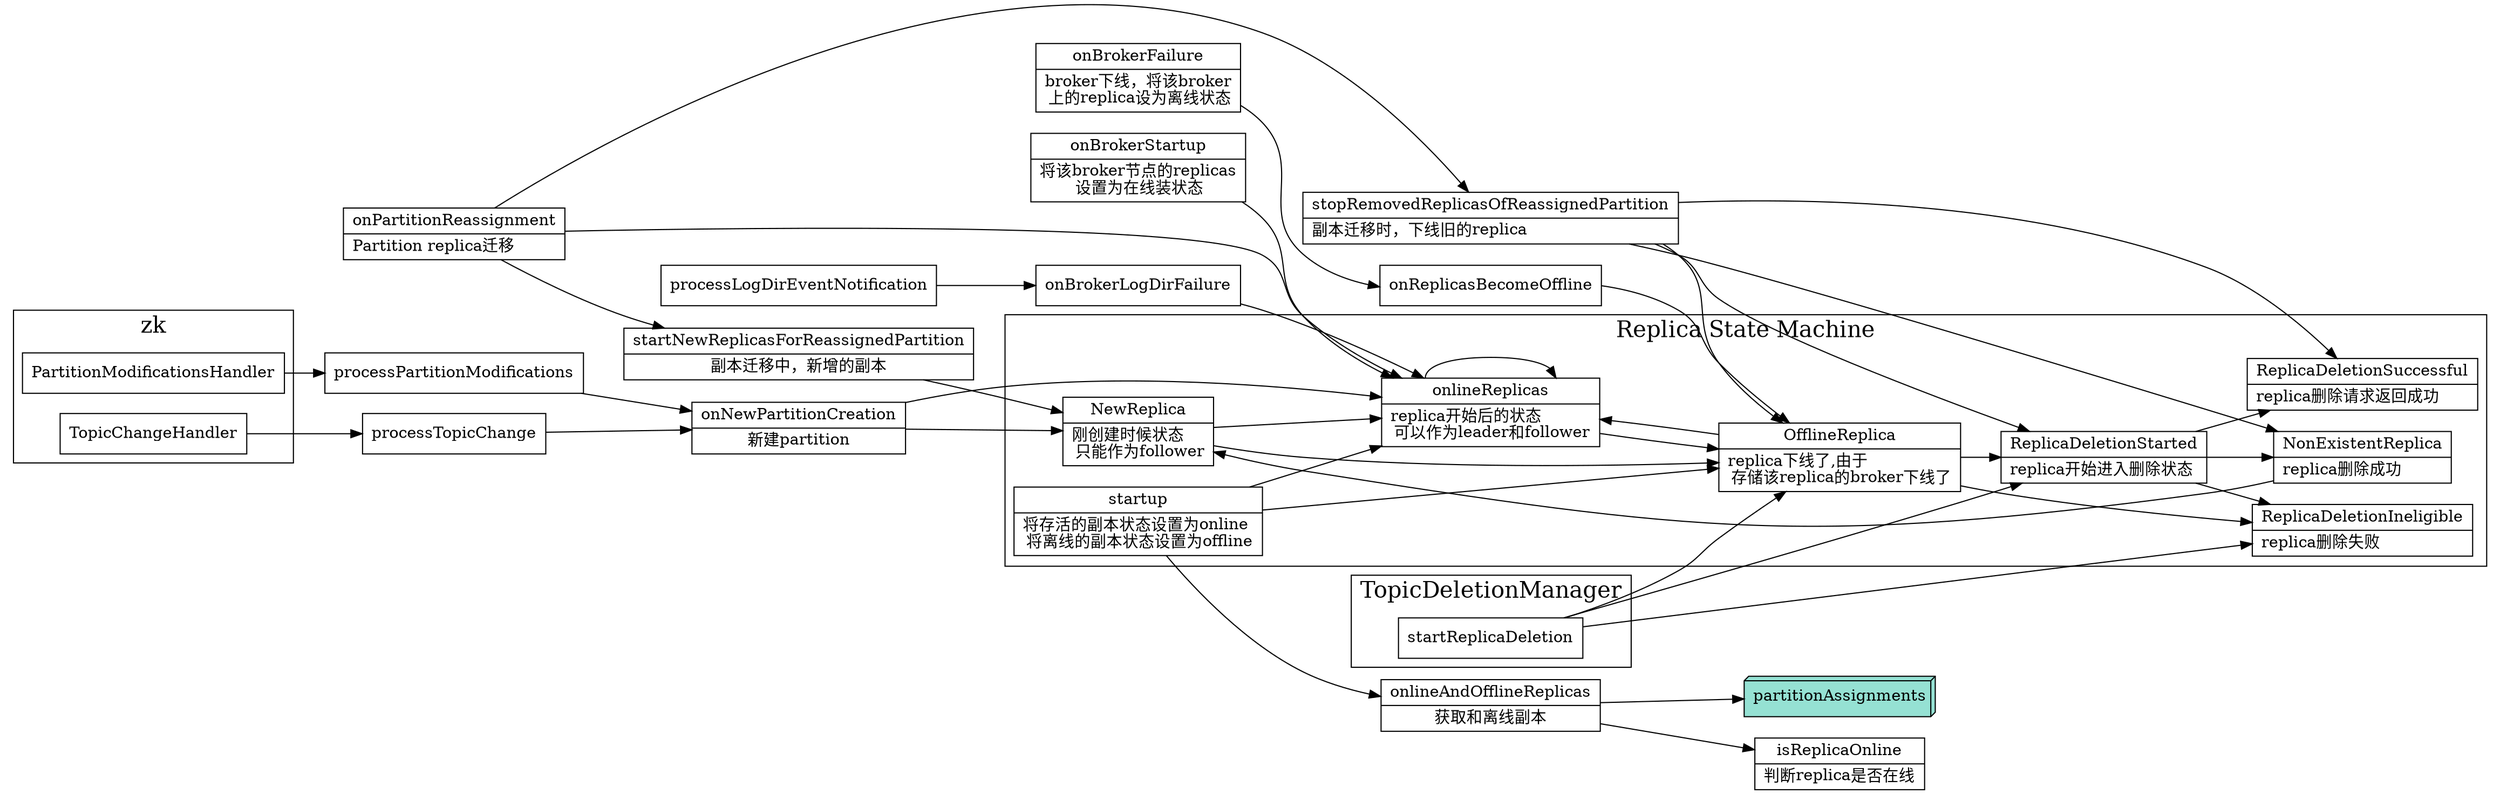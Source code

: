 digraph replica_target_state {
  node[shape=box];
  newrank=true;
  rankdir=LR;

  subgraph cluster_ReplicaState {
    graph[label="Replica State Machine";fontsize=20;];
    NewReplica[shape="record";
      label="{{
        NewReplica|
          刚创建时候状态\l 
          只能作为follower\l
      }}";
    ];
    OnlineReplica[shape="record";
      label="{{
        onlineReplicas|
          replica开始后的状态\l
          可以作为leader和follower\l
      }}";
    ];
    OfflineReplica[shape="record";
      label="{{
        OfflineReplica|
          replica下线了,由于\l 
          存储该replica的broker下线了\l
      }}";
    ];
    ReplicaDeletionStarted[shape="record";
      label="{{
        ReplicaDeletionStarted|
          replica开始进入删除状态\l
      }}";
    ];
    ReplicaDeletionSuccessful[shape="record";
      label="{{
        ReplicaDeletionSuccessful|
          replica删除请求返回成功\l
      }}";
    ];
    ReplicaDeletionIneligible[shape="record";
      label="{{
        ReplicaDeletionIneligible|
          replica删除失败\l
      }}";
    ];
    NonExistentReplica[shape="record";
      label="{{
        NonExistentReplica|
         replica删除成功\l
      }}";
    ];

    NonExistentReplica -> NewReplica;
    {NewReplica, OnlineReplica,OfflineReplica} -> OnlineReplica;
    {NewReplica, OnlineReplica} -> OfflineReplica;
    {OfflineReplica} -> ReplicaDeletionStarted;
    {ReplicaDeletionStarted} -> ReplicaDeletionSuccessful;
    {ReplicaDeletionStarted, OfflineReplica} -> ReplicaDeletionIneligible;
    ReplicaDeletionStarted -> NonExistentReplica;
    startup[shape="record";
      label="{{
        startup|
          将存活的副本状态设置为online\l
          将离线的副本状态设置为offline
      }}";
    ];
  }
  startup -> onlineAndOfflineReplicas;
  onlineAndOfflineReplicas[shape="record";
    label="{{
      onlineAndOfflineReplicas|
      获取和离线副本
    }}";
  ];
  isReplicaOnline[shape="record";
    label="{{
      isReplicaOnline|
      判断replica是否在线
    }}";
  ];
  stopRemovedReplicasOfReassignedPartition[shape="record";
    label="{{
      stopRemovedReplicasOfReassignedPartition|
        副本迁移时，下线旧的replica\l
    }}";
  ];
  onPartitionReassignment[shape="record";
    label="{{
      onPartitionReassignment|
        Partition replica迁移\l
    }}";
  ];
  onlineAndOfflineReplicas -> {
    partitionAssignments;
    isReplicaOnline;
  };

  partitionAssignments[
    fillcolor="#95e1d3"
    style=filled;
    shape=box3d;
    label="partitionAssignments"
  ];
  onBrokerStartup[shape="record";
    label="{{
      onBrokerStartup|
      将该broker节点的replicas\l 
      设置为在线装状态
    }}";
  ];
  onNewPartitionCreation[shape="record";
    label="{{
      onNewPartitionCreation|
      新建partition
    }}";
  ];
  onBrokerFailure[shape="record";
    label="{{
      onBrokerFailure|
      broker下线，将该broker\l 
     上的replica设为离线状态
    }}";
  ];

  onNewPartitionCreation -> {
    NewReplica;
    OnlineReplica;
  }
  startNewReplicasForReassignedPartition[shape="record";
    label="{{
      startNewReplicasForReassignedPartition|
      副本迁移中，新增的副本
    }}";
  ];
  startNewReplicasForReassignedPartition -> {NewReplica;}
  startup -> {
    OnlineReplica;
    OfflineReplica;
  }

  {
    onBrokerStartup 
    onBrokerLogDirFailure 
    onPartitionReassignment
  }-> OnlineReplica;
  
  processLogDirEventNotification -> onBrokerLogDirFailure;
  {onReplicasBecomeOffline} -> OfflineReplica;
  onBrokerFailure -> onReplicasBecomeOffline;

  stopRemovedReplicasOfReassignedPartition -> {
    OfflineReplica;
    ReplicaDeletionStarted;
    ReplicaDeletionSuccessful;
    NonExistentReplica;
  }
  startReplicaDeletion -> {
    ReplicaDeletionIneligible;
    OfflineReplica;
    ReplicaDeletionStarted;
  }
  processTopicChange -> onNewPartitionCreation;
  processPartitionModifications -> onNewPartitionCreation;
  onPartitionReassignment ->{
    startNewReplicasForReassignedPartition;
    stopRemovedReplicasOfReassignedPartition;
  }

  subgraph cluster_zk {
    graph[label="zk";fontsize=20;];
    TopicChangeHandler
    PartitionModificationsHandler;
  }
  TopicChangeHandler -> processTopicChange;
  PartitionModificationsHandler -> processPartitionModifications;

  subgraph cluster_TopicDeletionManager {
    graph[label="TopicDeletionManager";fontsize=20;];
    startReplicaDeletion;
  }
}
